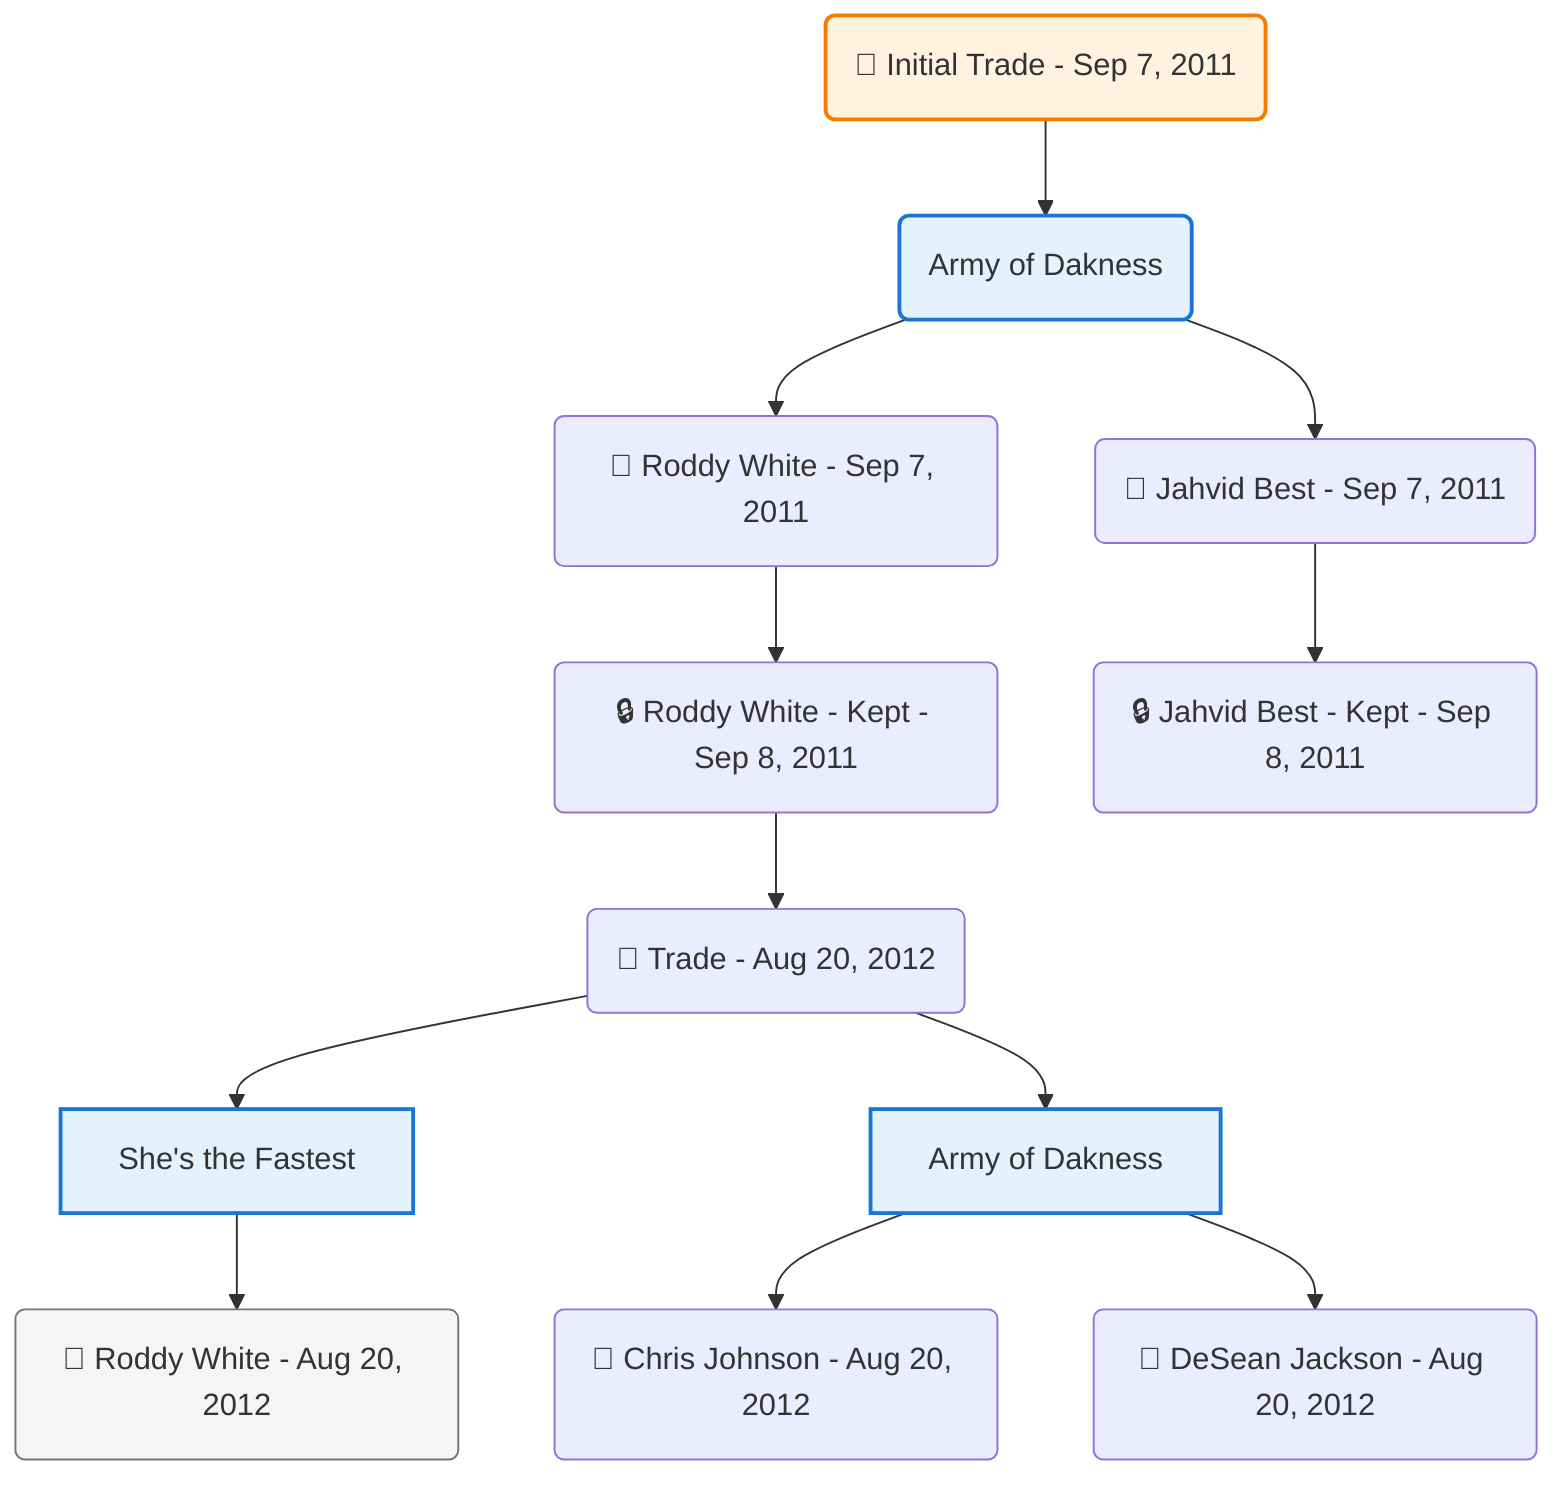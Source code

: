 flowchart TD

    TRADE_MAIN("🔄 Initial Trade - Sep 7, 2011")
    TEAM_1("Army of Dakness")
    NODE_0ed38245-804e-4a14-9c8b-6c37049c4656("🔄 Roddy White - Sep 7, 2011")
    NODE_47401c7e-41b4-40de-b273-b34eadda6068("🔒 Roddy White - Kept - Sep 8, 2011")
    TRADE_776f10c8-b633-44f1-9b69-2c1a3e3960a8_2("🔄 Trade - Aug 20, 2012")
    TEAM_4449259f-64af-44fd-9235-1facc0926234_3["She's the Fastest"]
    NODE_5014c5ff-0cc0-477c-8366-0057daba9002("🔄 Roddy White - Aug 20, 2012")
    TEAM_40f7599b-e68f-4bf4-9553-bf7e10924635_4["Army of Dakness"]
    NODE_0b176d9f-318c-441e-bec5-2f4e158dfe93("🔄 Chris Johnson - Aug 20, 2012")
    NODE_f91646d3-8672-4501-84ce-fee2f323f2a6("🔄 DeSean Jackson - Aug 20, 2012")
    NODE_c9ff810d-bee6-4378-8e36-e7f091fa3517("🔄 Jahvid Best - Sep 7, 2011")
    NODE_c02d45e3-f351-4e54-939a-42ea82723ca1("🔒 Jahvid Best - Kept - Sep 8, 2011")

    TRADE_MAIN --> TEAM_1
    TEAM_1 --> NODE_0ed38245-804e-4a14-9c8b-6c37049c4656
    NODE_0ed38245-804e-4a14-9c8b-6c37049c4656 --> NODE_47401c7e-41b4-40de-b273-b34eadda6068
    NODE_47401c7e-41b4-40de-b273-b34eadda6068 --> TRADE_776f10c8-b633-44f1-9b69-2c1a3e3960a8_2
    TRADE_776f10c8-b633-44f1-9b69-2c1a3e3960a8_2 --> TEAM_4449259f-64af-44fd-9235-1facc0926234_3
    TEAM_4449259f-64af-44fd-9235-1facc0926234_3 --> NODE_5014c5ff-0cc0-477c-8366-0057daba9002
    TRADE_776f10c8-b633-44f1-9b69-2c1a3e3960a8_2 --> TEAM_40f7599b-e68f-4bf4-9553-bf7e10924635_4
    TEAM_40f7599b-e68f-4bf4-9553-bf7e10924635_4 --> NODE_0b176d9f-318c-441e-bec5-2f4e158dfe93
    TEAM_40f7599b-e68f-4bf4-9553-bf7e10924635_4 --> NODE_f91646d3-8672-4501-84ce-fee2f323f2a6
    TEAM_1 --> NODE_c9ff810d-bee6-4378-8e36-e7f091fa3517
    NODE_c9ff810d-bee6-4378-8e36-e7f091fa3517 --> NODE_c02d45e3-f351-4e54-939a-42ea82723ca1

    %% Node styling
    classDef teamNode fill:#e3f2fd,stroke:#1976d2,stroke-width:2px
    classDef tradeNode fill:#fff3e0,stroke:#f57c00,stroke-width:2px
    classDef playerNode fill:#f3e5f5,stroke:#7b1fa2,stroke-width:1px
    classDef nonRootPlayerNode fill:#f5f5f5,stroke:#757575,stroke-width:1px
    classDef endNode fill:#ffebee,stroke:#c62828,stroke-width:2px
    classDef waiverNode fill:#e8f5e8,stroke:#388e3c,stroke-width:2px
    classDef championshipNode fill:#fff9c4,stroke:#f57f17,stroke-width:3px

    class TEAM_1,TEAM_4449259f-64af-44fd-9235-1facc0926234_3,TEAM_40f7599b-e68f-4bf4-9553-bf7e10924635_4 teamNode
    class NODE_5014c5ff-0cc0-477c-8366-0057daba9002 nonRootPlayerNode
    class TRADE_MAIN tradeNode
